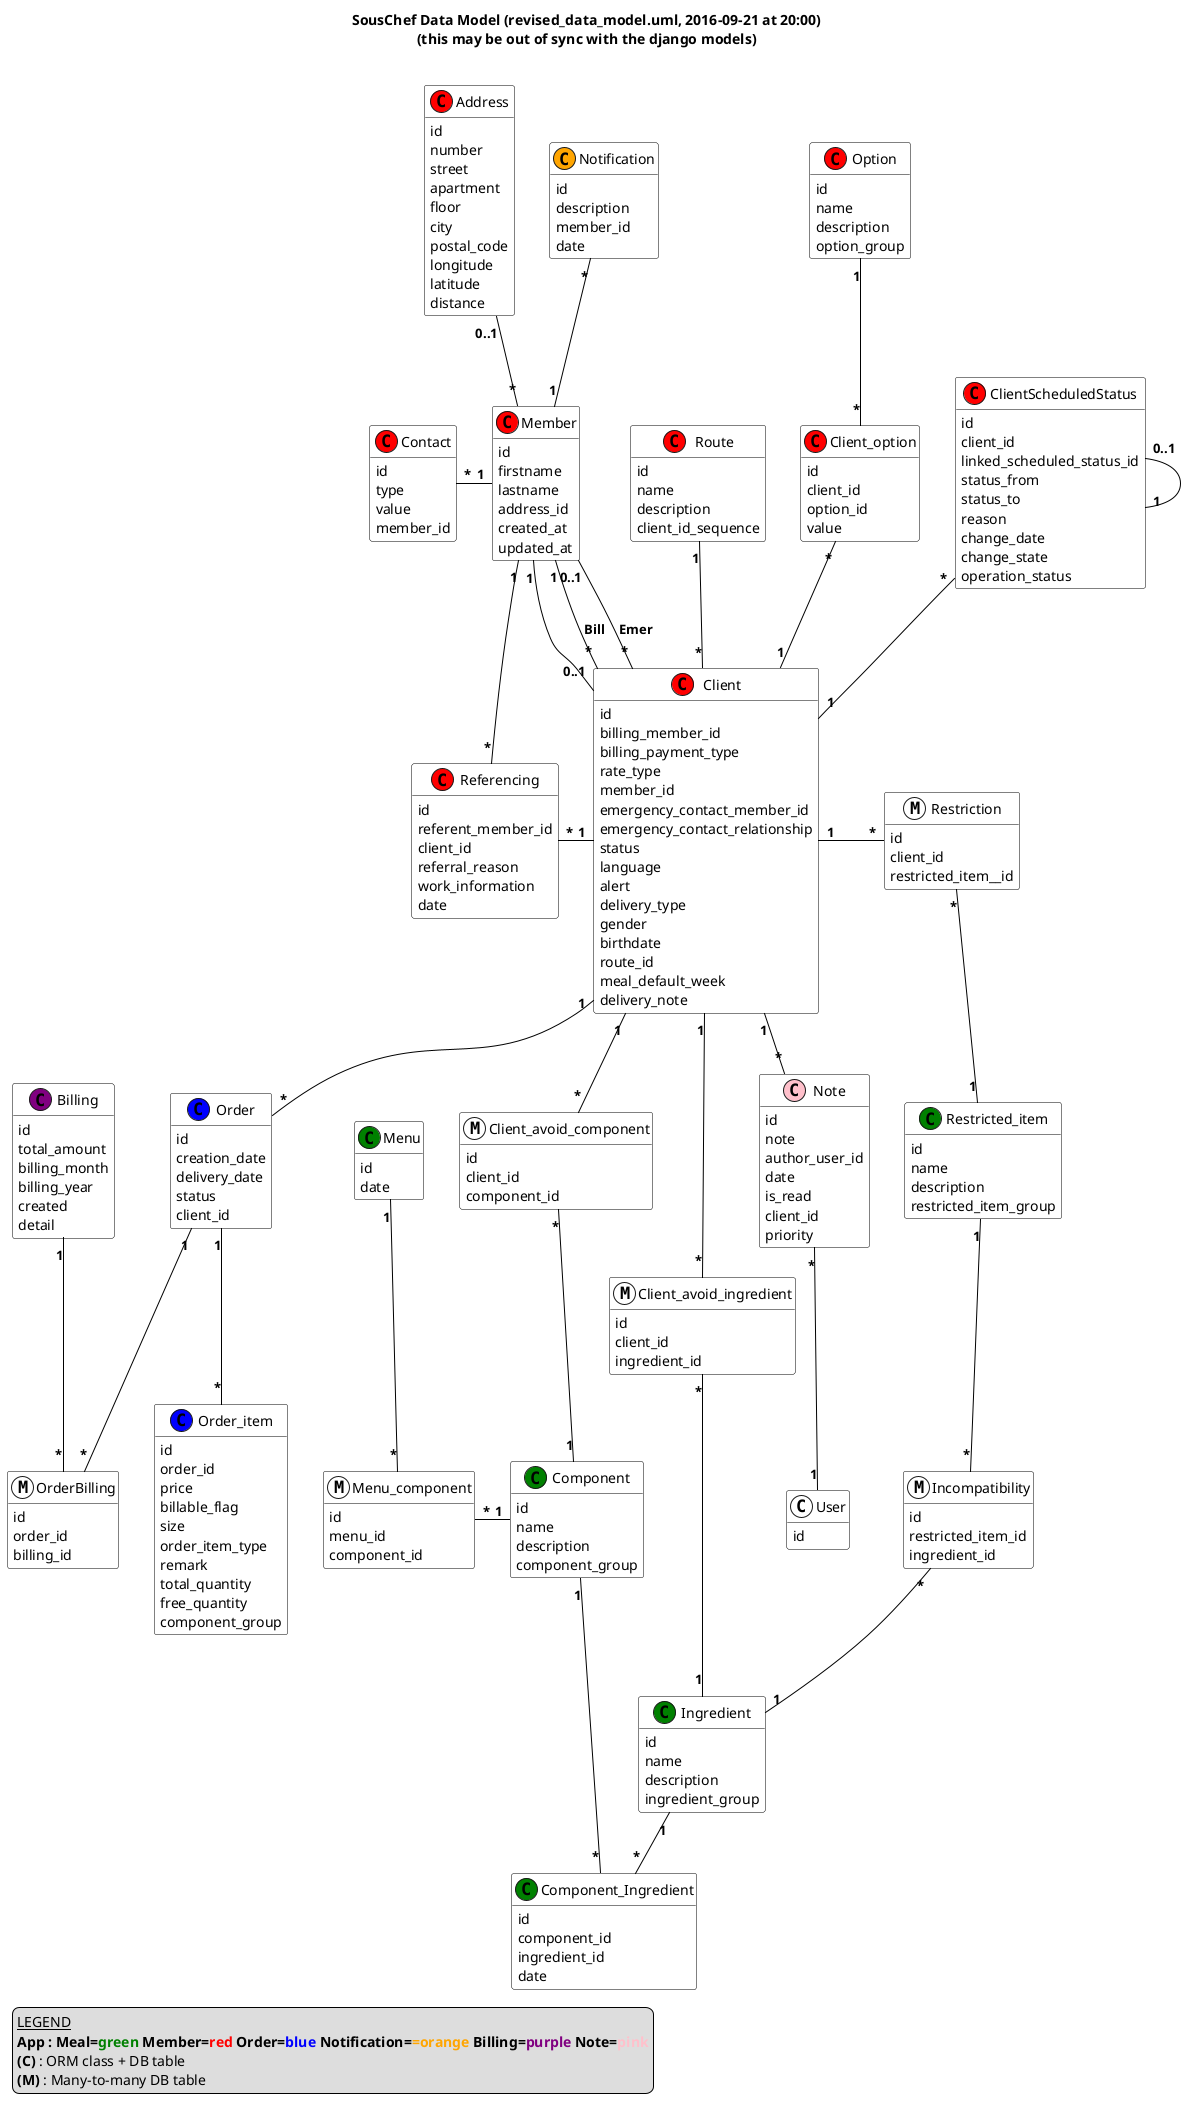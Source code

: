 'Diagram in plantuml language : see http://plantuml.com/
'To generate image : see http://www.plantuml.com/plantuml
@startuml
scale 1.0
title SousChef Data Model (revised_data_model.uml, 2016-09-21 at 20:00)\n(this may be out of sync with the django models)\n
hide methods
'hide fields
skinparam shadowing false
skinparam classArrowColor Black
skinparam classBorderColor Black
skinparam classBackgroundColor White
'skinparam classArrowFontColor Green
skinparam classArrowFontStyle bold

'relationships are in alphabetical order on the "many side"
'  and we place on the left the entity that :
'    is the many-to-many connecting table
'    is the child in a child-parent relationship
'and the direction is almost always -u- meaning UP

legend left
  <u>LEGEND</u>
  <b>App : Meal=<color:green>green</color> Member=<color:red>red</color> Order=<color:blue>blue</color> Notification=<color:orange>=orange</color> Billing=<color:purple>purple</color> Note=<color:pink>pink</color></b>
  <b>(C)</b> : ORM class + DB table
  <b>(M)</b> : Many-to-many DB table
endlegend

Client "0..1" -u- "1" Member
Client "*" -u- "1" Member : Bill
Client "*" -u- "0..1" Member : Emer
Client "*" -u- "1" Route
Client_avoid_component "*" -u- "1" Client
Client_avoid_component "*" -d- "1" Component
Client_avoid_ingredient "*" -u- "1" Client
Client_avoid_ingredient "*" -d- "1" Ingredient
Client_option "*" -d- "1" Client
Client_option "*" -u- "1" Option
ClientScheduledStatus "*" -d- "1" Client
ClientScheduledStatus "0..1" -- "1" ClientScheduledStatus
Component_Ingredient "*" -u- "1" Ingredient
Component_Ingredient "*" -l- "1" Component
Contact "*" -r- "1" Member
Incompatibility "*" -d- "1" Ingredient
Incompatibility "*" -u- "1" Restricted_item
Member "*" -u- "0..1" Address
Menu_component "*" -r- "1" Component
Menu_component "*" -u- "1" Menu
Note "*" -u- "1" Client
Note "*" -d- "1" User
Notification "*" -d- "1" Member
Order "*" -u- "1" Client
OrderBilling "*" -u- "1" Billing
OrderBilling "*" -u- "1" Order
Order_item "*" -u- "1" Order
Referencing "*" -r- "1" Client
Referencing "*" -u- "1" Member
Restriction "*" -l- "1" Client
Restriction "*" -d- "1" Restricted_item

'---------------------------------------------------------------------
'classes are in Alphabetical order

class Address << (C,red) >> {
    id
    number
    street
    apartment
    floor
    city
    postal_code
    longitude
    latitude
    distance
}

class Billing << (C,purple) >> {
    id
    total_amount
    billing_month
    billing_year
    created
    detail
}

class Client << (C,red) >> {
    id
    billing_member_id
    billing_payment_type
    rate_type
      'ex. low income, solidary, default
    member_id
    emergency_contact_member_id
    emergency_contact_relationship
      'ex. son, daughter, friend
    status
    language
    alert
    delivery_type
    gender
    birthdate
    route_id
    meal_default_week
    delivery_note
}

class Client_avoid_component << (M,white) >> {
    id
    client_id
    component_id
}

class Client_avoid_ingredient << (M,white) >> {
    id
    client_id
    ingredient_id
}

class Client_option << (C,red) >> {
    id
    client_id
    option_id
    value
      'if option_group = main_dish_size : 'Regular', 'Large'
      'if option_group = dish : qty/day as json {0, 1, 0, 0, 0, 2, 0}
      'if option_group = preparation : Null
      'if option_group = other_order_item : No occurrence
}

class ClientScheduledStatus << (C,red) >> {
    id
    client_id
    linked_scheduled_status_id
    status_from
    status_to
    reason
    change_date
    change_state
    operation_status
}

class Component << (C,green) >> {
    id
    name
    description
    component_group
      'maindish, dessert, diabetic dessert, fruit salad, green salad, pudding, compote
      'OLD main dish, vegetable, seasonal, side dish
}

class Component_Ingredient << (C,green) >> {
    id
    component_id
    ingredient_id
    date
}

class Contact << (C,red) >> {
    id
    type
    value
    member_id
}

class Incompatibility << (M,white) >> {
    id
    restricted_item_id
    ingredient_id
}

class Ingredient << (C,green) >>  {
    id
    name
    description
    ingredient_group
}

class Member << (C,red) >> {
    id
    firstname
    lastname
    address_id
    created_at
    updated_at
}

class Menu << (C,green) >> {
    id
    date
}

class Menu_component << (M,white) >> {
    id
    menu_id
    component_id
}

class Note << (C,pink) >> {
    id
    note
    author_user_id
    date
    is_read
    client_id
    priority
      'choices: normal, urgent
}

class Notification << (C,orange) >> {
    id
    description
    member_id
    date
}

class Option << (C,red) >> {
    'Client can choose more that one per option group
    id
    name
      '(main_dish_size) size
      '(dish) maindish, dessert, diabetic dessert, fruit salad, green salad, pudding, compote
      '(preparation) puree all, puree side, cut meat
      '(other_order_item) Deliver commercial item, Pickup payment, Deliver invitation, Visit
    description
    option_group
      'main_dish_size, dish, preparation, other_order_item
}

class Order << (C,blue) >> {
    id
    creation_date
    delivery_date
    status
      'Ordered, Delivered, Billed, Paid
    client_id
}

class OrderBilling << (M,white) >> {
    id
    order_id
    billing_id
}

class Order_item << (C,blue) >> {
    id
    order_id
    price
    billable_flag
    size
      'regular, large
    order_item_type
      'billable meal component
      'billable delivery (ex. general store item)
      'non billable delivery (ex. invitation card to an event)
      'non billable pickup (ex. payment check)
    remark
      'ex. name of general store item to deliver
    total_quantity
    free_quantity
    component_group
}

class Referencing << (C,red) >> {
    id
    referent_member_id
    client_id
    referral_reason
    work_information
    date
}

class Restricted_item << (C,green) >> {
    id
    name
    description
      'ex. gluten
    restricted_item_group
      'dairy, meat, vegetables
}

class Restriction << (M,white) >> {
    id
    client_id
    restricted_item__id
}

class Route << (C,red) >> {
    id
    name
    description
    client_id_sequence
}

class User << (C,white) >> {
    id
}
@enduml